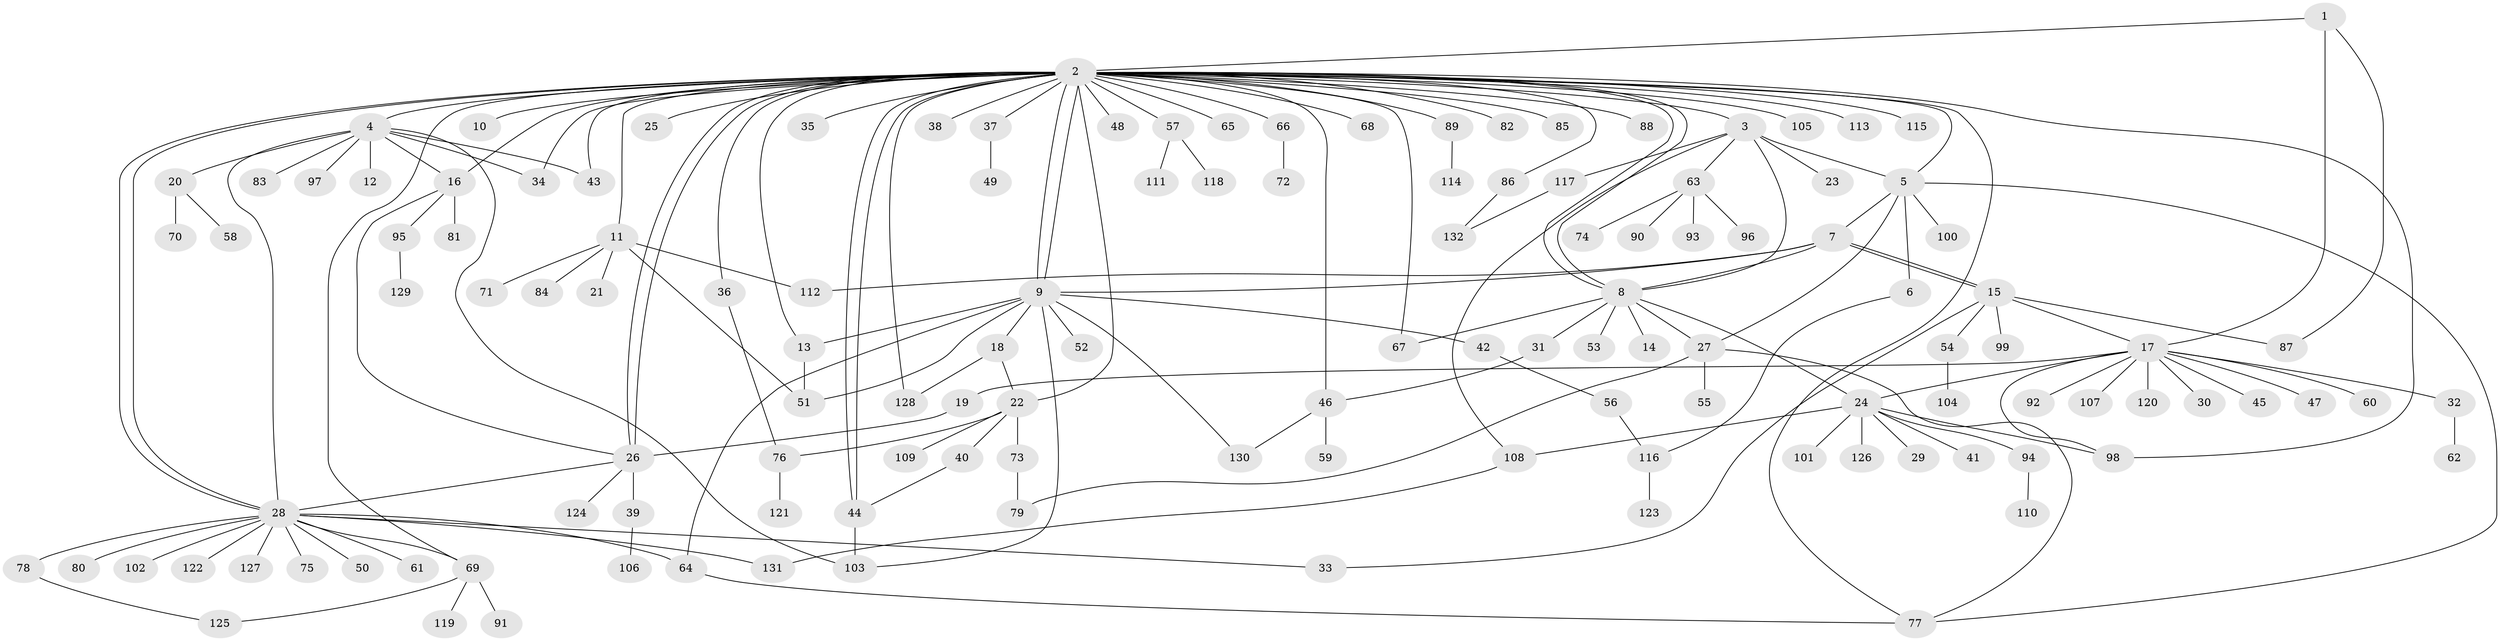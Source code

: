 // coarse degree distribution, {21: 0.019230769230769232, 12: 0.019230769230769232, 11: 0.019230769230769232, 6: 0.019230769230769232, 2: 0.15384615384615385, 18: 0.019230769230769232, 1: 0.6153846153846154, 4: 0.019230769230769232, 3: 0.11538461538461539}
// Generated by graph-tools (version 1.1) at 2025/18/03/04/25 18:18:25]
// undirected, 132 vertices, 179 edges
graph export_dot {
graph [start="1"]
  node [color=gray90,style=filled];
  1;
  2;
  3;
  4;
  5;
  6;
  7;
  8;
  9;
  10;
  11;
  12;
  13;
  14;
  15;
  16;
  17;
  18;
  19;
  20;
  21;
  22;
  23;
  24;
  25;
  26;
  27;
  28;
  29;
  30;
  31;
  32;
  33;
  34;
  35;
  36;
  37;
  38;
  39;
  40;
  41;
  42;
  43;
  44;
  45;
  46;
  47;
  48;
  49;
  50;
  51;
  52;
  53;
  54;
  55;
  56;
  57;
  58;
  59;
  60;
  61;
  62;
  63;
  64;
  65;
  66;
  67;
  68;
  69;
  70;
  71;
  72;
  73;
  74;
  75;
  76;
  77;
  78;
  79;
  80;
  81;
  82;
  83;
  84;
  85;
  86;
  87;
  88;
  89;
  90;
  91;
  92;
  93;
  94;
  95;
  96;
  97;
  98;
  99;
  100;
  101;
  102;
  103;
  104;
  105;
  106;
  107;
  108;
  109;
  110;
  111;
  112;
  113;
  114;
  115;
  116;
  117;
  118;
  119;
  120;
  121;
  122;
  123;
  124;
  125;
  126;
  127;
  128;
  129;
  130;
  131;
  132;
  1 -- 2;
  1 -- 17;
  1 -- 87;
  2 -- 3;
  2 -- 4;
  2 -- 5;
  2 -- 8;
  2 -- 8;
  2 -- 9;
  2 -- 9;
  2 -- 10;
  2 -- 11;
  2 -- 13;
  2 -- 16;
  2 -- 22;
  2 -- 25;
  2 -- 26;
  2 -- 26;
  2 -- 28;
  2 -- 28;
  2 -- 34;
  2 -- 35;
  2 -- 36;
  2 -- 37;
  2 -- 38;
  2 -- 43;
  2 -- 44;
  2 -- 44;
  2 -- 46;
  2 -- 48;
  2 -- 57;
  2 -- 65;
  2 -- 66;
  2 -- 67;
  2 -- 68;
  2 -- 69;
  2 -- 77;
  2 -- 82;
  2 -- 85;
  2 -- 86;
  2 -- 88;
  2 -- 89;
  2 -- 98;
  2 -- 105;
  2 -- 113;
  2 -- 115;
  2 -- 128;
  3 -- 5;
  3 -- 8;
  3 -- 23;
  3 -- 63;
  3 -- 108;
  3 -- 117;
  4 -- 12;
  4 -- 16;
  4 -- 20;
  4 -- 28;
  4 -- 34;
  4 -- 43;
  4 -- 83;
  4 -- 97;
  4 -- 103;
  5 -- 6;
  5 -- 7;
  5 -- 27;
  5 -- 77;
  5 -- 100;
  6 -- 116;
  7 -- 8;
  7 -- 9;
  7 -- 15;
  7 -- 15;
  7 -- 112;
  8 -- 14;
  8 -- 24;
  8 -- 27;
  8 -- 31;
  8 -- 53;
  8 -- 67;
  9 -- 13;
  9 -- 18;
  9 -- 42;
  9 -- 51;
  9 -- 52;
  9 -- 64;
  9 -- 103;
  9 -- 130;
  11 -- 21;
  11 -- 51;
  11 -- 71;
  11 -- 84;
  11 -- 112;
  13 -- 51;
  15 -- 17;
  15 -- 33;
  15 -- 54;
  15 -- 87;
  15 -- 99;
  16 -- 26;
  16 -- 81;
  16 -- 95;
  17 -- 19;
  17 -- 24;
  17 -- 30;
  17 -- 32;
  17 -- 45;
  17 -- 47;
  17 -- 60;
  17 -- 92;
  17 -- 98;
  17 -- 107;
  17 -- 120;
  18 -- 22;
  18 -- 128;
  19 -- 26;
  20 -- 58;
  20 -- 70;
  22 -- 40;
  22 -- 73;
  22 -- 76;
  22 -- 109;
  24 -- 29;
  24 -- 41;
  24 -- 94;
  24 -- 98;
  24 -- 101;
  24 -- 108;
  24 -- 126;
  26 -- 28;
  26 -- 39;
  26 -- 124;
  27 -- 55;
  27 -- 77;
  27 -- 79;
  28 -- 33;
  28 -- 50;
  28 -- 61;
  28 -- 64;
  28 -- 69;
  28 -- 75;
  28 -- 78;
  28 -- 80;
  28 -- 102;
  28 -- 122;
  28 -- 127;
  28 -- 131;
  31 -- 46;
  32 -- 62;
  36 -- 76;
  37 -- 49;
  39 -- 106;
  40 -- 44;
  42 -- 56;
  44 -- 103;
  46 -- 59;
  46 -- 130;
  54 -- 104;
  56 -- 116;
  57 -- 111;
  57 -- 118;
  63 -- 74;
  63 -- 90;
  63 -- 93;
  63 -- 96;
  64 -- 77;
  66 -- 72;
  69 -- 91;
  69 -- 119;
  69 -- 125;
  73 -- 79;
  76 -- 121;
  78 -- 125;
  86 -- 132;
  89 -- 114;
  94 -- 110;
  95 -- 129;
  108 -- 131;
  116 -- 123;
  117 -- 132;
}
